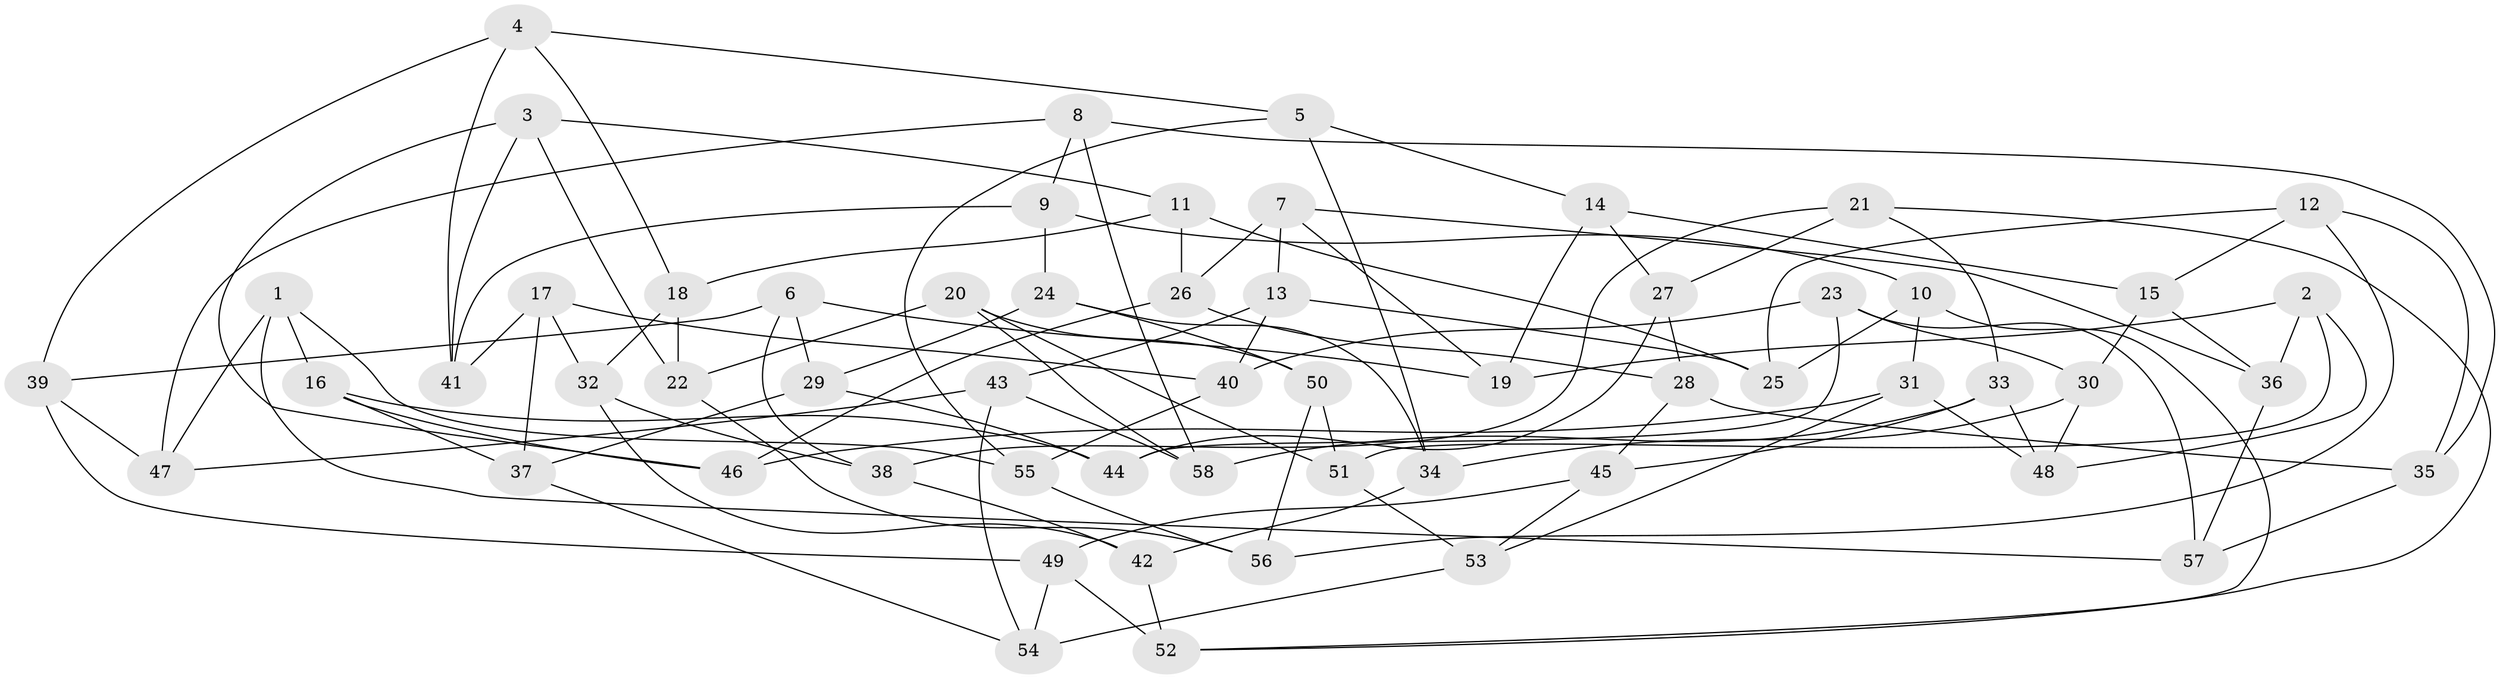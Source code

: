 // Generated by graph-tools (version 1.1) at 2025/02/03/09/25 03:02:54]
// undirected, 58 vertices, 116 edges
graph export_dot {
graph [start="1"]
  node [color=gray90,style=filled];
  1;
  2;
  3;
  4;
  5;
  6;
  7;
  8;
  9;
  10;
  11;
  12;
  13;
  14;
  15;
  16;
  17;
  18;
  19;
  20;
  21;
  22;
  23;
  24;
  25;
  26;
  27;
  28;
  29;
  30;
  31;
  32;
  33;
  34;
  35;
  36;
  37;
  38;
  39;
  40;
  41;
  42;
  43;
  44;
  45;
  46;
  47;
  48;
  49;
  50;
  51;
  52;
  53;
  54;
  55;
  56;
  57;
  58;
  1 -- 57;
  1 -- 47;
  1 -- 16;
  1 -- 55;
  2 -- 36;
  2 -- 48;
  2 -- 51;
  2 -- 19;
  3 -- 46;
  3 -- 22;
  3 -- 41;
  3 -- 11;
  4 -- 39;
  4 -- 18;
  4 -- 5;
  4 -- 41;
  5 -- 55;
  5 -- 14;
  5 -- 34;
  6 -- 39;
  6 -- 38;
  6 -- 29;
  6 -- 19;
  7 -- 19;
  7 -- 26;
  7 -- 36;
  7 -- 13;
  8 -- 9;
  8 -- 58;
  8 -- 35;
  8 -- 47;
  9 -- 24;
  9 -- 10;
  9 -- 41;
  10 -- 25;
  10 -- 52;
  10 -- 31;
  11 -- 26;
  11 -- 25;
  11 -- 18;
  12 -- 35;
  12 -- 15;
  12 -- 25;
  12 -- 56;
  13 -- 40;
  13 -- 43;
  13 -- 25;
  14 -- 27;
  14 -- 19;
  14 -- 15;
  15 -- 30;
  15 -- 36;
  16 -- 44;
  16 -- 46;
  16 -- 37;
  17 -- 41;
  17 -- 32;
  17 -- 37;
  17 -- 40;
  18 -- 32;
  18 -- 22;
  20 -- 50;
  20 -- 22;
  20 -- 58;
  20 -- 51;
  21 -- 27;
  21 -- 33;
  21 -- 38;
  21 -- 52;
  22 -- 56;
  23 -- 40;
  23 -- 44;
  23 -- 30;
  23 -- 57;
  24 -- 29;
  24 -- 34;
  24 -- 50;
  26 -- 28;
  26 -- 46;
  27 -- 28;
  27 -- 44;
  28 -- 35;
  28 -- 45;
  29 -- 37;
  29 -- 44;
  30 -- 34;
  30 -- 48;
  31 -- 46;
  31 -- 53;
  31 -- 48;
  32 -- 42;
  32 -- 38;
  33 -- 45;
  33 -- 58;
  33 -- 48;
  34 -- 42;
  35 -- 57;
  36 -- 57;
  37 -- 54;
  38 -- 42;
  39 -- 47;
  39 -- 49;
  40 -- 55;
  42 -- 52;
  43 -- 58;
  43 -- 47;
  43 -- 54;
  45 -- 53;
  45 -- 49;
  49 -- 52;
  49 -- 54;
  50 -- 51;
  50 -- 56;
  51 -- 53;
  53 -- 54;
  55 -- 56;
}
